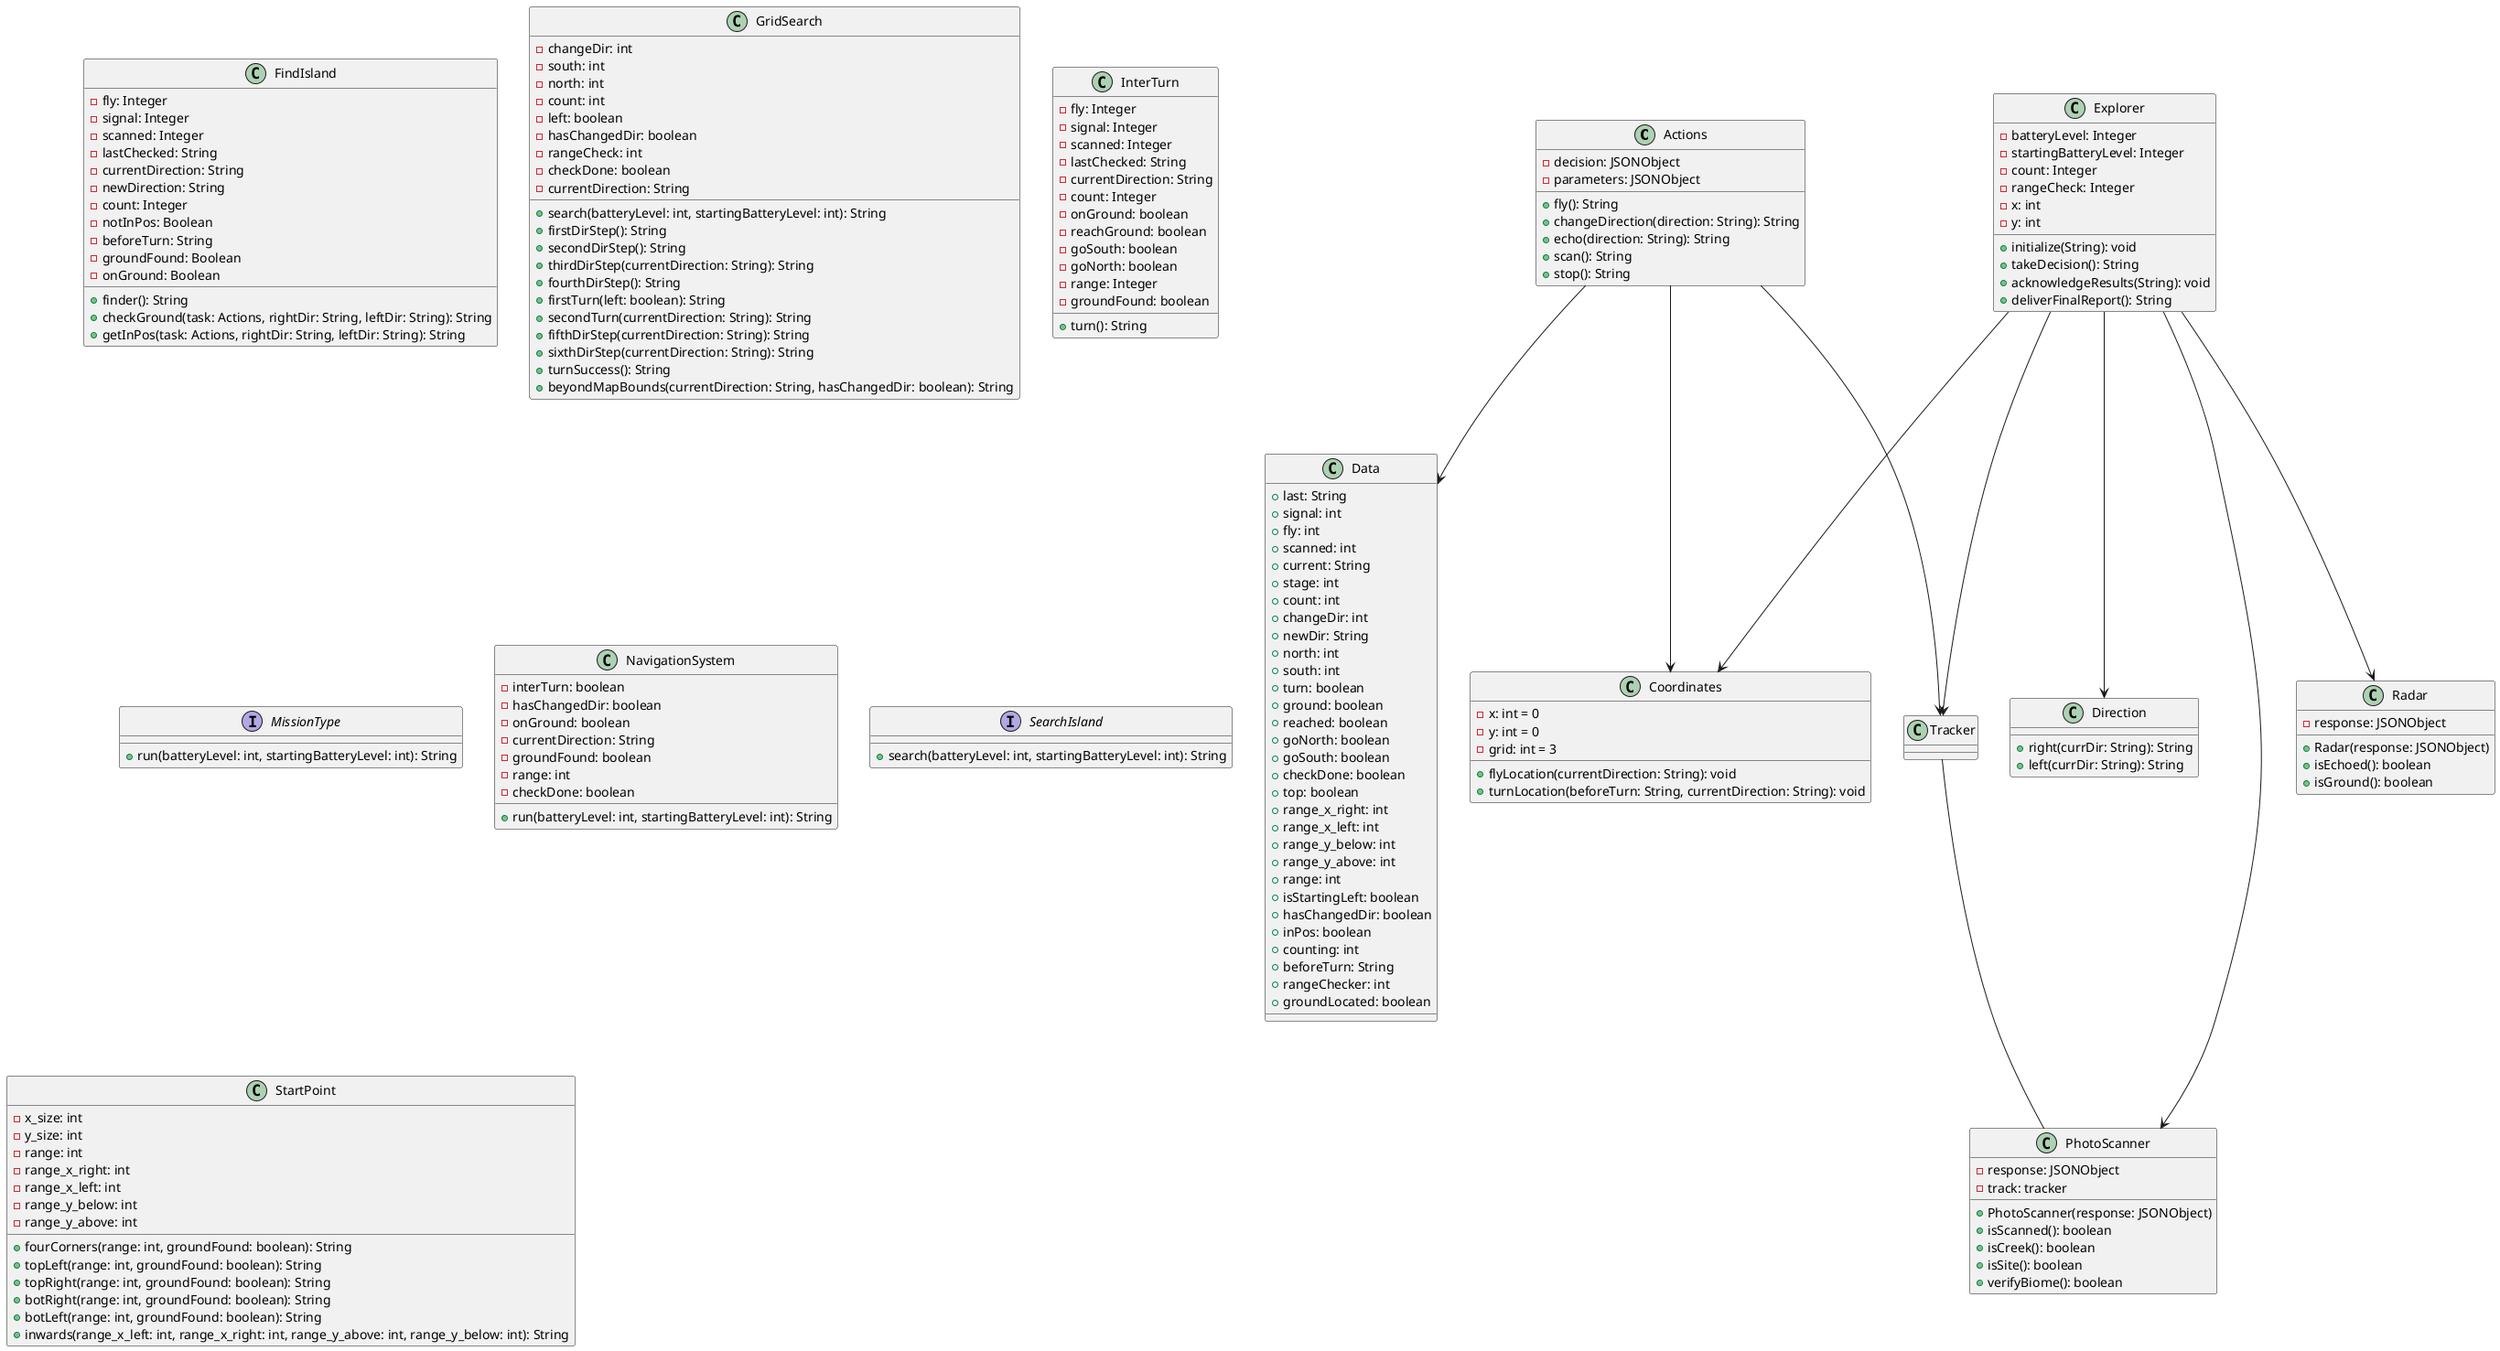 @startuml "Hello world"
    class Actions {
        - decision: JSONObject
        - parameters: JSONObject
        + fly(): String
        + changeDirection(direction: String): String
        + echo(direction: String): String
        + scan(): String
        + stop(): String
    }

class Data {
    + last: String
    + signal: int
    + fly: int
    + scanned: int
    + current: String
    + stage: int
    + count: int
    + changeDir: int
    + newDir: String
    + north: int
    + south: int
    + turn: boolean
    + ground: boolean
    + reached: boolean
    + goNorth: boolean
    + goSouth: boolean
    + checkDone: boolean
    + top: boolean
    + range_x_right: int
    + range_x_left: int
    + range_y_below: int
    + range_y_above: int
    + range: int
    + isStartingLeft: boolean
    + hasChangedDir: boolean
    + inPos: boolean
    + counting: int
    + beforeTurn: String
    + rangeChecker: int
    + groundLocated: boolean
}

class Explorer {
    - batteryLevel: Integer
    - startingBatteryLevel: Integer
    - count: Integer
    - rangeCheck: Integer
    - x: int
    - y: int
    + initialize(String): void
    + takeDecision(): String
    + acknowledgeResults(String): void
    + deliverFinalReport(): String
}


class Coordinates {
        - x: int = 0
        - y: int = 0
        - grid: int = 3
        + flyLocation(currentDirection: String): void
        + turnLocation(beforeTurn: String, currentDirection: String): void
    }

class Direction {
    + right(currDir: String): String
    + left(currDir: String): String
}

    class FindIsland {
        - fly: Integer
        - signal: Integer
        - scanned: Integer
        - lastChecked: String
        - currentDirection: String
        - newDirection: String
        - count: Integer
        - notInPos: Boolean
        - beforeTurn: String
        - groundFound: Boolean
        - onGround: Boolean

        + finder(): String
        + checkGround(task: Actions, rightDir: String, leftDir: String): String
        + getInPos(task: Actions, rightDir: String, leftDir: String): String
    }

class GridSearch {
        - changeDir: int
        - south: int
        - north: int
        - count: int
        - left: boolean
        - hasChangedDir: boolean
        - rangeCheck: int
        - checkDone: boolean
        - currentDirection: String

        + search(batteryLevel: int, startingBatteryLevel: int): String
        + firstDirStep(): String
        + secondDirStep(): String
        + thirdDirStep(currentDirection: String): String
        + fourthDirStep(): String
        + firstTurn(left: boolean): String
        + secondTurn(currentDirection: String): String
        + fifthDirStep(currentDirection: String): String
        + sixthDirStep(currentDirection: String): String
        + turnSuccess(): String
        + beyondMapBounds(currentDirection: String, hasChangedDir: boolean): String
    }

class InterTurn {
    - fly: Integer
    - signal: Integer
    - scanned: Integer
    - lastChecked: String
    - currentDirection: String
    - count: Integer
    - onGround: boolean
    - reachGround: boolean
    - goSouth: boolean
    - goNorth: boolean
    - range: Integer
    - groundFound: boolean

    + turn(): String
}

interface MissionType {
    + run(batteryLevel: int, startingBatteryLevel: int): String
}

class NavigationSystem {
    - interTurn: boolean
    - hasChangedDir: boolean
    - onGround: boolean
    - currentDirection: String
    - groundFound: boolean
    - range: int
    - checkDone: boolean

    + run(batteryLevel: int, startingBatteryLevel: int): String
}


class PhotoScanner {
    - response: JSONObject
    - track: tracker

    + PhotoScanner(response: JSONObject)
    + isScanned(): boolean
    + isCreek(): boolean
    + isSite(): boolean
    + verifyBiome(): boolean
}

class Radar {
    - response: JSONObject
    
    + Radar(response: JSONObject)
    + isEchoed(): boolean
    + isGround(): boolean
    }

interface SearchIsland {
    + search(batteryLevel: int, startingBatteryLevel: int): String
}

class StartPoint {
    - x_size: int
    - y_size: int
    - range: int
    - range_x_right: int
    - range_x_left: int
    - range_y_below: int
    - range_y_above: int
    + fourCorners(range: int, groundFound: boolean): String
    + topLeft(range: int, groundFound: boolean): String
    + topRight(range: int, groundFound: boolean): String
    + botRight(range: int, groundFound: boolean): String
    + botLeft(range: int, groundFound: boolean): String
    + inwards(range_x_left: int, range_x_right: int, range_y_above: int, range_y_below: int): String
}

    
Explorer--> Coordinates
Explorer-->Direction
Explorer-->PhotoScanner
Explorer-->Radar
Explorer-->Tracker
Actions-->Coordinates
Actions-->Tracker
Actions-->Data

Tracker -- PhotoScanner
@enduml